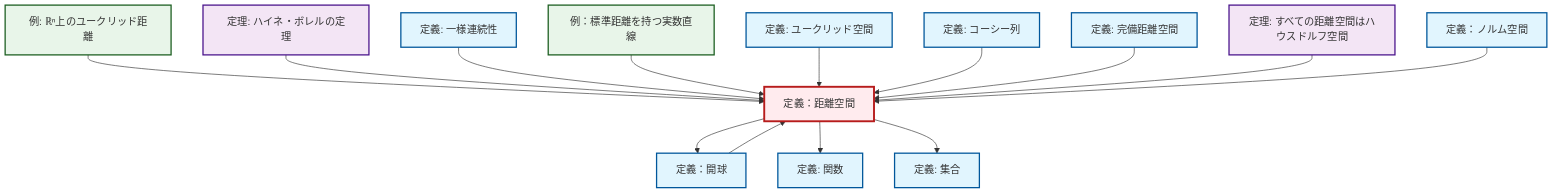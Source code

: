 graph TD
    classDef definition fill:#e1f5fe,stroke:#01579b,stroke-width:2px
    classDef theorem fill:#f3e5f5,stroke:#4a148c,stroke-width:2px
    classDef axiom fill:#fff3e0,stroke:#e65100,stroke-width:2px
    classDef example fill:#e8f5e9,stroke:#1b5e20,stroke-width:2px
    classDef current fill:#ffebee,stroke:#b71c1c,stroke-width:3px
    ex-real-line-metric["例：標準距離を持つ実数直線"]:::example
    def-uniform-continuity["定義: 一様連続性"]:::definition
    def-euclidean-space["定義: ユークリッド空間"]:::definition
    thm-heine-borel["定理: ハイネ・ボレルの定理"]:::theorem
    def-function["定義: 関数"]:::definition
    ex-euclidean-metric["例: ℝⁿ上のユークリッド距離"]:::example
    def-metric-space["定義：距離空間"]:::definition
    def-set["定義: 集合"]:::definition
    thm-metric-hausdorff["定理: すべての距離空間はハウスドルフ空間"]:::theorem
    def-complete-metric-space["定義: 完備距離空間"]:::definition
    def-normed-vector-space["定義：ノルム空間"]:::definition
    def-open-ball["定義：開球"]:::definition
    def-cauchy-sequence["定義: コーシー列"]:::definition
    ex-euclidean-metric --> def-metric-space
    thm-heine-borel --> def-metric-space
    def-uniform-continuity --> def-metric-space
    def-open-ball --> def-metric-space
    ex-real-line-metric --> def-metric-space
    def-euclidean-space --> def-metric-space
    def-metric-space --> def-open-ball
    def-cauchy-sequence --> def-metric-space
    def-metric-space --> def-function
    def-complete-metric-space --> def-metric-space
    thm-metric-hausdorff --> def-metric-space
    def-normed-vector-space --> def-metric-space
    def-metric-space --> def-set
    class def-metric-space current